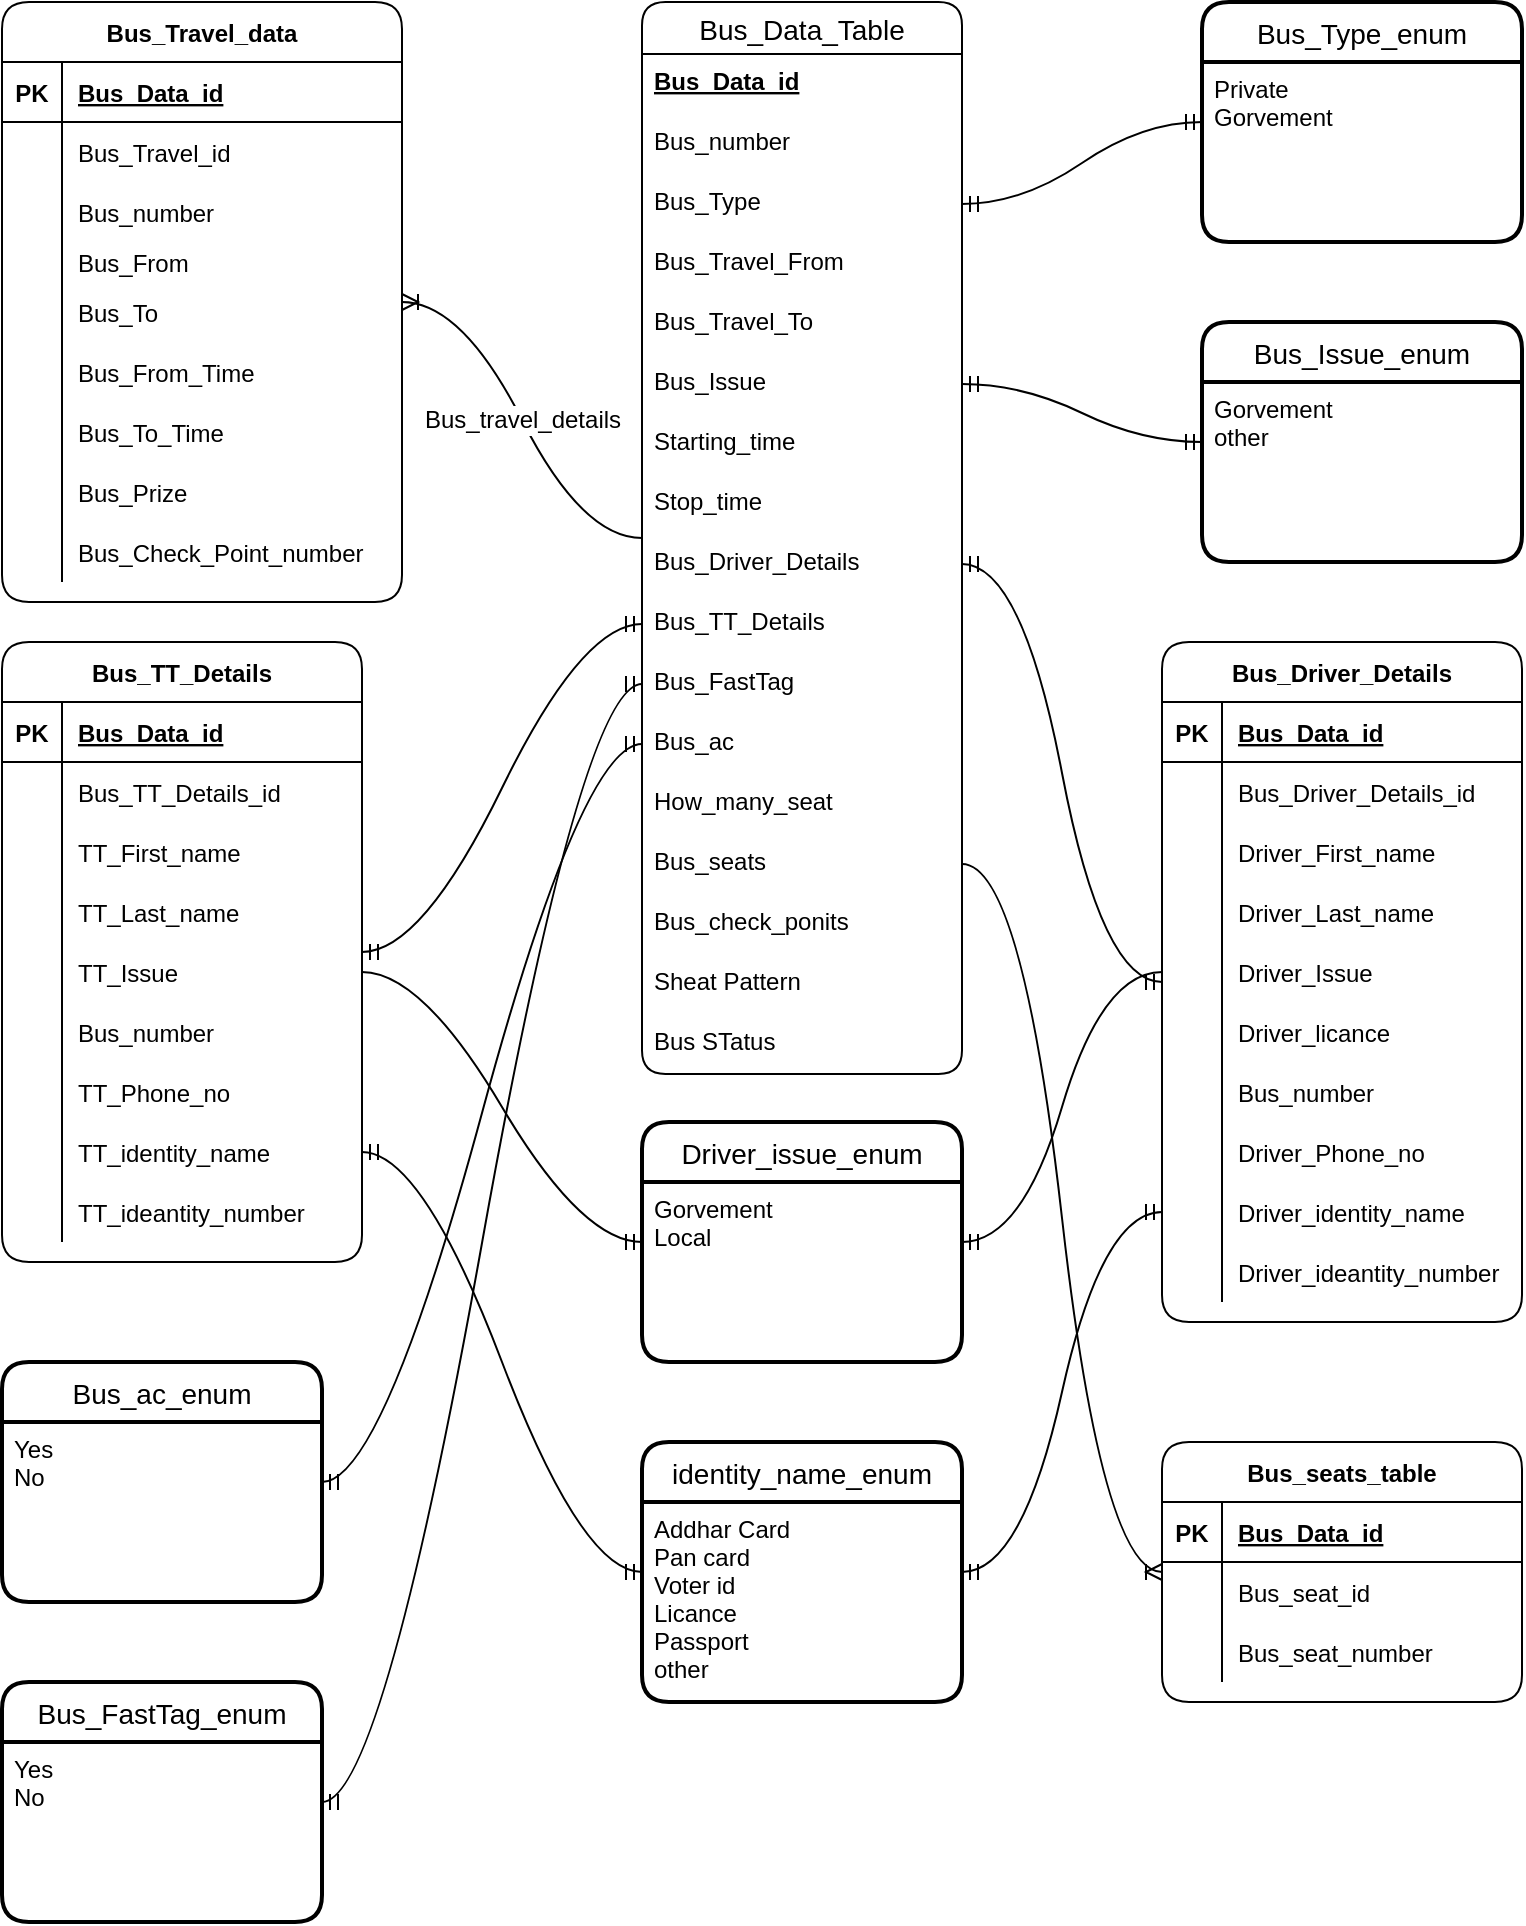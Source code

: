 <mxfile version="14.4.3" type="device"><diagram id="9c-0uJ65zHTtH5mzhC6n" name="Page-1"><mxGraphModel dx="868" dy="510" grid="1" gridSize="10" guides="1" tooltips="1" connect="1" arrows="1" fold="1" page="1" pageScale="1" pageWidth="827" pageHeight="1169" math="0" shadow="0"><root><mxCell id="0"/><mxCell id="1" parent="0"/><mxCell id="jWw1DnIVB6cG53J_kE-z-1" value="Bus_Data_Table" style="swimlane;fontStyle=0;childLayout=stackLayout;horizontal=1;startSize=26;horizontalStack=0;resizeParent=1;resizeParentMax=0;resizeLast=0;collapsible=1;marginBottom=0;align=center;fontSize=14;rounded=1;" parent="1" vertex="1"><mxGeometry x="360" y="40" width="160" height="536" as="geometry"><mxRectangle x="345" y="200" width="110" height="26" as="alternateBounds"/></mxGeometry></mxCell><mxCell id="jWw1DnIVB6cG53J_kE-z-2" value="Bus_Data_id" style="text;strokeColor=none;fillColor=none;spacingLeft=4;spacingRight=4;overflow=hidden;rotatable=0;points=[[0,0.5],[1,0.5]];portConstraint=eastwest;fontSize=12;fontStyle=5;rounded=1;" parent="jWw1DnIVB6cG53J_kE-z-1" vertex="1"><mxGeometry y="26" width="160" height="30" as="geometry"/></mxCell><mxCell id="jWw1DnIVB6cG53J_kE-z-3" value="Bus_number" style="text;strokeColor=none;fillColor=none;spacingLeft=4;spacingRight=4;overflow=hidden;rotatable=0;points=[[0,0.5],[1,0.5]];portConstraint=eastwest;fontSize=12;rounded=1;" parent="jWw1DnIVB6cG53J_kE-z-1" vertex="1"><mxGeometry y="56" width="160" height="30" as="geometry"/></mxCell><mxCell id="jWw1DnIVB6cG53J_kE-z-4" value="Bus_Type" style="text;strokeColor=none;fillColor=none;spacingLeft=4;spacingRight=4;overflow=hidden;rotatable=0;points=[[0,0.5],[1,0.5]];portConstraint=eastwest;fontSize=12;rounded=1;" parent="jWw1DnIVB6cG53J_kE-z-1" vertex="1"><mxGeometry y="86" width="160" height="30" as="geometry"/></mxCell><mxCell id="jWw1DnIVB6cG53J_kE-z-5" value="Bus_Travel_From" style="text;strokeColor=none;fillColor=none;spacingLeft=4;spacingRight=4;overflow=hidden;rotatable=0;points=[[0,0.5],[1,0.5]];portConstraint=eastwest;fontSize=12;rounded=1;" parent="jWw1DnIVB6cG53J_kE-z-1" vertex="1"><mxGeometry y="116" width="160" height="30" as="geometry"/></mxCell><mxCell id="jWw1DnIVB6cG53J_kE-z-6" value="Bus_Travel_To" style="text;strokeColor=none;fillColor=none;spacingLeft=4;spacingRight=4;overflow=hidden;rotatable=0;points=[[0,0.5],[1,0.5]];portConstraint=eastwest;fontSize=12;rounded=1;" parent="jWw1DnIVB6cG53J_kE-z-1" vertex="1"><mxGeometry y="146" width="160" height="30" as="geometry"/></mxCell><mxCell id="jWw1DnIVB6cG53J_kE-z-7" value="Bus_Issue" style="text;strokeColor=none;fillColor=none;spacingLeft=4;spacingRight=4;overflow=hidden;rotatable=0;points=[[0,0.5],[1,0.5]];portConstraint=eastwest;fontSize=12;rounded=1;" parent="jWw1DnIVB6cG53J_kE-z-1" vertex="1"><mxGeometry y="176" width="160" height="30" as="geometry"/></mxCell><mxCell id="jWw1DnIVB6cG53J_kE-z-8" value="Starting_time" style="text;strokeColor=none;fillColor=none;spacingLeft=4;spacingRight=4;overflow=hidden;rotatable=0;points=[[0,0.5],[1,0.5]];portConstraint=eastwest;fontSize=12;rounded=1;" parent="jWw1DnIVB6cG53J_kE-z-1" vertex="1"><mxGeometry y="206" width="160" height="30" as="geometry"/></mxCell><mxCell id="jWw1DnIVB6cG53J_kE-z-9" value="Stop_time" style="text;strokeColor=none;fillColor=none;spacingLeft=4;spacingRight=4;overflow=hidden;rotatable=0;points=[[0,0.5],[1,0.5]];portConstraint=eastwest;fontSize=12;rounded=1;" parent="jWw1DnIVB6cG53J_kE-z-1" vertex="1"><mxGeometry y="236" width="160" height="30" as="geometry"/></mxCell><mxCell id="jWw1DnIVB6cG53J_kE-z-10" value="Bus_Driver_Details" style="text;strokeColor=none;fillColor=none;spacingLeft=4;spacingRight=4;overflow=hidden;rotatable=0;points=[[0,0.5],[1,0.5]];portConstraint=eastwest;fontSize=12;rounded=1;" parent="jWw1DnIVB6cG53J_kE-z-1" vertex="1"><mxGeometry y="266" width="160" height="30" as="geometry"/></mxCell><mxCell id="jWw1DnIVB6cG53J_kE-z-11" value="Bus_TT_Details" style="text;strokeColor=none;fillColor=none;spacingLeft=4;spacingRight=4;overflow=hidden;rotatable=0;points=[[0,0.5],[1,0.5]];portConstraint=eastwest;fontSize=12;rounded=1;" parent="jWw1DnIVB6cG53J_kE-z-1" vertex="1"><mxGeometry y="296" width="160" height="30" as="geometry"/></mxCell><mxCell id="jWw1DnIVB6cG53J_kE-z-75" value="Bus_FastTag" style="text;strokeColor=none;fillColor=none;spacingLeft=4;spacingRight=4;overflow=hidden;rotatable=0;points=[[0,0.5],[1,0.5]];portConstraint=eastwest;fontSize=12;rounded=1;" parent="jWw1DnIVB6cG53J_kE-z-1" vertex="1"><mxGeometry y="326" width="160" height="30" as="geometry"/></mxCell><mxCell id="jWw1DnIVB6cG53J_kE-z-76" value="Bus_ac" style="text;strokeColor=none;fillColor=none;spacingLeft=4;spacingRight=4;overflow=hidden;rotatable=0;points=[[0,0.5],[1,0.5]];portConstraint=eastwest;fontSize=12;rounded=1;" parent="jWw1DnIVB6cG53J_kE-z-1" vertex="1"><mxGeometry y="356" width="160" height="30" as="geometry"/></mxCell><mxCell id="jWw1DnIVB6cG53J_kE-z-129" value="How_many_seat" style="text;strokeColor=none;fillColor=none;spacingLeft=4;spacingRight=4;overflow=hidden;rotatable=0;points=[[0,0.5],[1,0.5]];portConstraint=eastwest;fontSize=12;rounded=1;" parent="jWw1DnIVB6cG53J_kE-z-1" vertex="1"><mxGeometry y="386" width="160" height="30" as="geometry"/></mxCell><mxCell id="jWw1DnIVB6cG53J_kE-z-130" value="Bus_seats" style="text;strokeColor=none;fillColor=none;spacingLeft=4;spacingRight=4;overflow=hidden;rotatable=0;points=[[0,0.5],[1,0.5]];portConstraint=eastwest;fontSize=12;rounded=1;" parent="jWw1DnIVB6cG53J_kE-z-1" vertex="1"><mxGeometry y="416" width="160" height="30" as="geometry"/></mxCell><mxCell id="U1hpRZtDjSXzbp7E8nXz-1" value="Bus_check_ponits" style="text;strokeColor=none;fillColor=none;spacingLeft=4;spacingRight=4;overflow=hidden;rotatable=0;points=[[0,0.5],[1,0.5]];portConstraint=eastwest;fontSize=12;rounded=1;" parent="jWw1DnIVB6cG53J_kE-z-1" vertex="1"><mxGeometry y="446" width="160" height="30" as="geometry"/></mxCell><mxCell id="U1hpRZtDjSXzbp7E8nXz-5" value="Sheat Pattern" style="text;strokeColor=none;fillColor=none;spacingLeft=4;spacingRight=4;overflow=hidden;rotatable=0;points=[[0,0.5],[1,0.5]];portConstraint=eastwest;fontSize=12;rounded=1;" parent="jWw1DnIVB6cG53J_kE-z-1" vertex="1"><mxGeometry y="476" width="160" height="30" as="geometry"/></mxCell><mxCell id="pWLergH3B-e-uvQ-eTOL-3" value="Bus STatus" style="text;strokeColor=none;fillColor=none;spacingLeft=4;spacingRight=4;overflow=hidden;rotatable=0;points=[[0,0.5],[1,0.5]];portConstraint=eastwest;fontSize=12;rounded=1;" parent="jWw1DnIVB6cG53J_kE-z-1" vertex="1"><mxGeometry y="506" width="160" height="30" as="geometry"/></mxCell><mxCell id="jWw1DnIVB6cG53J_kE-z-12" value="Bus_Travel_data" style="shape=table;startSize=30;container=1;collapsible=1;childLayout=tableLayout;fixedRows=1;rowLines=0;fontStyle=1;align=center;resizeLast=1;rounded=1;" parent="1" vertex="1"><mxGeometry x="40" y="40" width="200" height="300" as="geometry"/></mxCell><mxCell id="jWw1DnIVB6cG53J_kE-z-13" value="" style="shape=partialRectangle;collapsible=0;dropTarget=0;pointerEvents=0;fillColor=none;top=0;left=0;bottom=1;right=0;points=[[0,0.5],[1,0.5]];portConstraint=eastwest;rounded=1;" parent="jWw1DnIVB6cG53J_kE-z-12" vertex="1"><mxGeometry y="30" width="200" height="30" as="geometry"/></mxCell><mxCell id="jWw1DnIVB6cG53J_kE-z-14" value="PK" style="shape=partialRectangle;connectable=0;fillColor=none;top=0;left=0;bottom=0;right=0;fontStyle=1;overflow=hidden;rounded=1;" parent="jWw1DnIVB6cG53J_kE-z-13" vertex="1"><mxGeometry width="30" height="30" as="geometry"/></mxCell><mxCell id="jWw1DnIVB6cG53J_kE-z-15" value="Bus_Data_id" style="shape=partialRectangle;connectable=0;fillColor=none;top=0;left=0;bottom=0;right=0;align=left;spacingLeft=6;fontStyle=5;overflow=hidden;rounded=1;" parent="jWw1DnIVB6cG53J_kE-z-13" vertex="1"><mxGeometry x="30" width="170" height="30" as="geometry"/></mxCell><mxCell id="jWw1DnIVB6cG53J_kE-z-16" value="" style="shape=partialRectangle;collapsible=0;dropTarget=0;pointerEvents=0;fillColor=none;top=0;left=0;bottom=0;right=0;points=[[0,0.5],[1,0.5]];portConstraint=eastwest;rounded=1;" parent="jWw1DnIVB6cG53J_kE-z-12" vertex="1"><mxGeometry y="60" width="200" height="30" as="geometry"/></mxCell><mxCell id="jWw1DnIVB6cG53J_kE-z-17" value="" style="shape=partialRectangle;connectable=0;fillColor=none;top=0;left=0;bottom=0;right=0;editable=1;overflow=hidden;rounded=1;" parent="jWw1DnIVB6cG53J_kE-z-16" vertex="1"><mxGeometry width="30" height="30" as="geometry"/></mxCell><mxCell id="jWw1DnIVB6cG53J_kE-z-18" value="Bus_Travel_id" style="shape=partialRectangle;connectable=0;fillColor=none;top=0;left=0;bottom=0;right=0;align=left;spacingLeft=6;overflow=hidden;rounded=1;" parent="jWw1DnIVB6cG53J_kE-z-16" vertex="1"><mxGeometry x="30" width="170" height="30" as="geometry"/></mxCell><mxCell id="jWw1DnIVB6cG53J_kE-z-19" value="" style="shape=partialRectangle;collapsible=0;dropTarget=0;pointerEvents=0;fillColor=none;top=0;left=0;bottom=0;right=0;points=[[0,0.5],[1,0.5]];portConstraint=eastwest;rounded=1;" parent="jWw1DnIVB6cG53J_kE-z-12" vertex="1"><mxGeometry y="90" width="200" height="30" as="geometry"/></mxCell><mxCell id="jWw1DnIVB6cG53J_kE-z-20" value="" style="shape=partialRectangle;connectable=0;fillColor=none;top=0;left=0;bottom=0;right=0;editable=1;overflow=hidden;rounded=1;" parent="jWw1DnIVB6cG53J_kE-z-19" vertex="1"><mxGeometry width="30" height="30" as="geometry"/></mxCell><mxCell id="jWw1DnIVB6cG53J_kE-z-21" value="Bus_number" style="shape=partialRectangle;connectable=0;fillColor=none;top=0;left=0;bottom=0;right=0;align=left;spacingLeft=6;overflow=hidden;rounded=1;" parent="jWw1DnIVB6cG53J_kE-z-19" vertex="1"><mxGeometry x="30" width="170" height="30" as="geometry"/></mxCell><mxCell id="jWw1DnIVB6cG53J_kE-z-22" value="" style="shape=partialRectangle;collapsible=0;dropTarget=0;pointerEvents=0;fillColor=none;top=0;left=0;bottom=0;right=0;points=[[0,0.5],[1,0.5]];portConstraint=eastwest;rounded=1;" parent="jWw1DnIVB6cG53J_kE-z-12" vertex="1"><mxGeometry y="120" width="200" height="20" as="geometry"/></mxCell><mxCell id="jWw1DnIVB6cG53J_kE-z-23" value="" style="shape=partialRectangle;connectable=0;fillColor=none;top=0;left=0;bottom=0;right=0;editable=1;overflow=hidden;rounded=1;" parent="jWw1DnIVB6cG53J_kE-z-22" vertex="1"><mxGeometry width="30" height="20" as="geometry"/></mxCell><mxCell id="jWw1DnIVB6cG53J_kE-z-24" value="Bus_From" style="shape=partialRectangle;connectable=0;fillColor=none;top=0;left=0;bottom=0;right=0;align=left;spacingLeft=6;overflow=hidden;rounded=1;" parent="jWw1DnIVB6cG53J_kE-z-22" vertex="1"><mxGeometry x="30" width="170" height="20" as="geometry"/></mxCell><mxCell id="jWw1DnIVB6cG53J_kE-z-25" value="" style="shape=partialRectangle;collapsible=0;dropTarget=0;pointerEvents=0;fillColor=none;top=0;left=0;bottom=0;right=0;points=[[0,0.5],[1,0.5]];portConstraint=eastwest;rounded=1;" parent="jWw1DnIVB6cG53J_kE-z-12" vertex="1"><mxGeometry y="140" width="200" height="30" as="geometry"/></mxCell><mxCell id="jWw1DnIVB6cG53J_kE-z-26" value="" style="shape=partialRectangle;connectable=0;fillColor=none;top=0;left=0;bottom=0;right=0;editable=1;overflow=hidden;rounded=1;" parent="jWw1DnIVB6cG53J_kE-z-25" vertex="1"><mxGeometry width="30" height="30" as="geometry"/></mxCell><mxCell id="jWw1DnIVB6cG53J_kE-z-27" value="Bus_To" style="shape=partialRectangle;connectable=0;fillColor=none;top=0;left=0;bottom=0;right=0;align=left;spacingLeft=6;overflow=hidden;rounded=1;" parent="jWw1DnIVB6cG53J_kE-z-25" vertex="1"><mxGeometry x="30" width="170" height="30" as="geometry"/></mxCell><mxCell id="jWw1DnIVB6cG53J_kE-z-28" value="" style="shape=partialRectangle;collapsible=0;dropTarget=0;pointerEvents=0;fillColor=none;top=0;left=0;bottom=0;right=0;points=[[0,0.5],[1,0.5]];portConstraint=eastwest;rounded=1;" parent="jWw1DnIVB6cG53J_kE-z-12" vertex="1"><mxGeometry y="170" width="200" height="30" as="geometry"/></mxCell><mxCell id="jWw1DnIVB6cG53J_kE-z-29" value="" style="shape=partialRectangle;connectable=0;fillColor=none;top=0;left=0;bottom=0;right=0;editable=1;overflow=hidden;rounded=1;" parent="jWw1DnIVB6cG53J_kE-z-28" vertex="1"><mxGeometry width="30" height="30" as="geometry"/></mxCell><mxCell id="jWw1DnIVB6cG53J_kE-z-30" value="Bus_From_Time" style="shape=partialRectangle;connectable=0;fillColor=none;top=0;left=0;bottom=0;right=0;align=left;spacingLeft=6;overflow=hidden;rounded=1;" parent="jWw1DnIVB6cG53J_kE-z-28" vertex="1"><mxGeometry x="30" width="170" height="30" as="geometry"/></mxCell><mxCell id="jWw1DnIVB6cG53J_kE-z-31" value="" style="shape=partialRectangle;collapsible=0;dropTarget=0;pointerEvents=0;fillColor=none;top=0;left=0;bottom=0;right=0;points=[[0,0.5],[1,0.5]];portConstraint=eastwest;rounded=1;" parent="jWw1DnIVB6cG53J_kE-z-12" vertex="1"><mxGeometry y="200" width="200" height="30" as="geometry"/></mxCell><mxCell id="jWw1DnIVB6cG53J_kE-z-32" value="" style="shape=partialRectangle;connectable=0;fillColor=none;top=0;left=0;bottom=0;right=0;editable=1;overflow=hidden;rounded=1;" parent="jWw1DnIVB6cG53J_kE-z-31" vertex="1"><mxGeometry width="30" height="30" as="geometry"/></mxCell><mxCell id="jWw1DnIVB6cG53J_kE-z-33" value="Bus_To_Time" style="shape=partialRectangle;connectable=0;fillColor=none;top=0;left=0;bottom=0;right=0;align=left;spacingLeft=6;overflow=hidden;rounded=1;" parent="jWw1DnIVB6cG53J_kE-z-31" vertex="1"><mxGeometry x="30" width="170" height="30" as="geometry"/></mxCell><mxCell id="jWw1DnIVB6cG53J_kE-z-34" value="" style="shape=partialRectangle;collapsible=0;dropTarget=0;pointerEvents=0;fillColor=none;top=0;left=0;bottom=0;right=0;points=[[0,0.5],[1,0.5]];portConstraint=eastwest;rounded=1;" parent="jWw1DnIVB6cG53J_kE-z-12" vertex="1"><mxGeometry y="230" width="200" height="30" as="geometry"/></mxCell><mxCell id="jWw1DnIVB6cG53J_kE-z-35" value="" style="shape=partialRectangle;connectable=0;fillColor=none;top=0;left=0;bottom=0;right=0;editable=1;overflow=hidden;rounded=1;" parent="jWw1DnIVB6cG53J_kE-z-34" vertex="1"><mxGeometry width="30" height="30" as="geometry"/></mxCell><mxCell id="jWw1DnIVB6cG53J_kE-z-36" value="Bus_Prize" style="shape=partialRectangle;connectable=0;fillColor=none;top=0;left=0;bottom=0;right=0;align=left;spacingLeft=6;overflow=hidden;rounded=1;" parent="jWw1DnIVB6cG53J_kE-z-34" vertex="1"><mxGeometry x="30" width="170" height="30" as="geometry"/></mxCell><mxCell id="U1hpRZtDjSXzbp7E8nXz-2" value="" style="shape=partialRectangle;collapsible=0;dropTarget=0;pointerEvents=0;fillColor=none;top=0;left=0;bottom=0;right=0;points=[[0,0.5],[1,0.5]];portConstraint=eastwest;rounded=1;" parent="jWw1DnIVB6cG53J_kE-z-12" vertex="1"><mxGeometry y="260" width="200" height="30" as="geometry"/></mxCell><mxCell id="U1hpRZtDjSXzbp7E8nXz-3" value="" style="shape=partialRectangle;connectable=0;fillColor=none;top=0;left=0;bottom=0;right=0;editable=1;overflow=hidden;rounded=1;" parent="U1hpRZtDjSXzbp7E8nXz-2" vertex="1"><mxGeometry width="30" height="30" as="geometry"/></mxCell><mxCell id="U1hpRZtDjSXzbp7E8nXz-4" value="Bus_Check_Point_number" style="shape=partialRectangle;connectable=0;fillColor=none;top=0;left=0;bottom=0;right=0;align=left;spacingLeft=6;overflow=hidden;rounded=1;" parent="U1hpRZtDjSXzbp7E8nXz-2" vertex="1"><mxGeometry x="30" width="170" height="30" as="geometry"/></mxCell><mxCell id="jWw1DnIVB6cG53J_kE-z-37" value="Bus_travel_details" style="edgeStyle=entityRelationEdgeStyle;fontSize=12;html=1;endArrow=ERoneToMany;curved=1;" parent="1" source="jWw1DnIVB6cG53J_kE-z-1" target="jWw1DnIVB6cG53J_kE-z-12" edge="1"><mxGeometry width="100" height="100" relative="1" as="geometry"><mxPoint x="430" y="351.5" as="sourcePoint"/><mxPoint x="360" y="182" as="targetPoint"/></mxGeometry></mxCell><mxCell id="jWw1DnIVB6cG53J_kE-z-38" value="Bus_Type_enum" style="swimlane;childLayout=stackLayout;horizontal=1;startSize=30;horizontalStack=0;fontSize=14;fontStyle=0;strokeWidth=2;resizeParent=0;resizeLast=1;shadow=0;dashed=0;align=center;rounded=1;" parent="1" vertex="1"><mxGeometry x="640" y="40" width="160" height="120" as="geometry"/></mxCell><mxCell id="jWw1DnIVB6cG53J_kE-z-39" value="Private&#10;Gorvement" style="align=left;strokeColor=none;fillColor=none;spacingLeft=4;fontSize=12;verticalAlign=top;resizable=0;rotatable=0;part=1;rounded=1;" parent="jWw1DnIVB6cG53J_kE-z-38" vertex="1"><mxGeometry y="30" width="160" height="90" as="geometry"/></mxCell><mxCell id="jWw1DnIVB6cG53J_kE-z-40" value="" style="edgeStyle=entityRelationEdgeStyle;fontSize=12;html=1;endArrow=ERmandOne;startArrow=ERmandOne;curved=1;" parent="1" source="jWw1DnIVB6cG53J_kE-z-4" target="jWw1DnIVB6cG53J_kE-z-38" edge="1"><mxGeometry width="100" height="100" relative="1" as="geometry"><mxPoint x="530" y="380" as="sourcePoint"/><mxPoint x="630" y="280" as="targetPoint"/></mxGeometry></mxCell><mxCell id="jWw1DnIVB6cG53J_kE-z-41" value="Bus_Issue_enum" style="swimlane;childLayout=stackLayout;horizontal=1;startSize=30;horizontalStack=0;fontSize=14;fontStyle=0;strokeWidth=2;resizeParent=0;resizeLast=1;shadow=0;dashed=0;align=center;rounded=1;" parent="1" vertex="1"><mxGeometry x="640" y="200" width="160" height="120" as="geometry"/></mxCell><mxCell id="jWw1DnIVB6cG53J_kE-z-42" value="Gorvement&#10;other&#10;" style="align=left;strokeColor=none;fillColor=none;spacingLeft=4;fontSize=12;verticalAlign=top;resizable=0;rotatable=0;part=1;rounded=1;" parent="jWw1DnIVB6cG53J_kE-z-41" vertex="1"><mxGeometry y="30" width="160" height="90" as="geometry"/></mxCell><mxCell id="jWw1DnIVB6cG53J_kE-z-43" value="" style="edgeStyle=entityRelationEdgeStyle;fontSize=12;html=1;endArrow=ERmandOne;startArrow=ERmandOne;curved=1;" parent="1" source="jWw1DnIVB6cG53J_kE-z-7" target="jWw1DnIVB6cG53J_kE-z-41" edge="1"><mxGeometry width="100" height="100" relative="1" as="geometry"><mxPoint x="490" y="351" as="sourcePoint"/><mxPoint x="590" y="270" as="targetPoint"/></mxGeometry></mxCell><mxCell id="jWw1DnIVB6cG53J_kE-z-44" value="Bus_Driver_Details" style="shape=table;startSize=30;container=1;collapsible=1;childLayout=tableLayout;fixedRows=1;rowLines=0;fontStyle=1;align=center;resizeLast=1;rounded=1;" parent="1" vertex="1"><mxGeometry x="620" y="360" width="180" height="340" as="geometry"/></mxCell><mxCell id="jWw1DnIVB6cG53J_kE-z-45" value="" style="shape=partialRectangle;collapsible=0;dropTarget=0;pointerEvents=0;fillColor=none;top=0;left=0;bottom=1;right=0;points=[[0,0.5],[1,0.5]];portConstraint=eastwest;rounded=1;" parent="jWw1DnIVB6cG53J_kE-z-44" vertex="1"><mxGeometry y="30" width="180" height="30" as="geometry"/></mxCell><mxCell id="jWw1DnIVB6cG53J_kE-z-46" value="PK" style="shape=partialRectangle;connectable=0;fillColor=none;top=0;left=0;bottom=0;right=0;fontStyle=1;overflow=hidden;rounded=1;" parent="jWw1DnIVB6cG53J_kE-z-45" vertex="1"><mxGeometry width="30" height="30" as="geometry"/></mxCell><mxCell id="jWw1DnIVB6cG53J_kE-z-47" value="Bus_Data_id" style="shape=partialRectangle;connectable=0;fillColor=none;top=0;left=0;bottom=0;right=0;align=left;spacingLeft=6;fontStyle=5;overflow=hidden;rounded=1;" parent="jWw1DnIVB6cG53J_kE-z-45" vertex="1"><mxGeometry x="30" width="150" height="30" as="geometry"/></mxCell><mxCell id="jWw1DnIVB6cG53J_kE-z-48" value="" style="shape=partialRectangle;collapsible=0;dropTarget=0;pointerEvents=0;fillColor=none;top=0;left=0;bottom=0;right=0;points=[[0,0.5],[1,0.5]];portConstraint=eastwest;rounded=1;" parent="jWw1DnIVB6cG53J_kE-z-44" vertex="1"><mxGeometry y="60" width="180" height="30" as="geometry"/></mxCell><mxCell id="jWw1DnIVB6cG53J_kE-z-49" value="" style="shape=partialRectangle;connectable=0;fillColor=none;top=0;left=0;bottom=0;right=0;editable=1;overflow=hidden;rounded=1;" parent="jWw1DnIVB6cG53J_kE-z-48" vertex="1"><mxGeometry width="30" height="30" as="geometry"/></mxCell><mxCell id="jWw1DnIVB6cG53J_kE-z-50" value="Bus_Driver_Details_id" style="shape=partialRectangle;connectable=0;fillColor=none;top=0;left=0;bottom=0;right=0;align=left;spacingLeft=6;overflow=hidden;rounded=1;" parent="jWw1DnIVB6cG53J_kE-z-48" vertex="1"><mxGeometry x="30" width="150" height="30" as="geometry"/></mxCell><mxCell id="jWw1DnIVB6cG53J_kE-z-51" value="" style="shape=partialRectangle;collapsible=0;dropTarget=0;pointerEvents=0;fillColor=none;top=0;left=0;bottom=0;right=0;points=[[0,0.5],[1,0.5]];portConstraint=eastwest;rounded=1;" parent="jWw1DnIVB6cG53J_kE-z-44" vertex="1"><mxGeometry y="90" width="180" height="30" as="geometry"/></mxCell><mxCell id="jWw1DnIVB6cG53J_kE-z-52" value="" style="shape=partialRectangle;connectable=0;fillColor=none;top=0;left=0;bottom=0;right=0;editable=1;overflow=hidden;rounded=1;" parent="jWw1DnIVB6cG53J_kE-z-51" vertex="1"><mxGeometry width="30" height="30" as="geometry"/></mxCell><mxCell id="jWw1DnIVB6cG53J_kE-z-53" value="Driver_First_name" style="shape=partialRectangle;connectable=0;fillColor=none;top=0;left=0;bottom=0;right=0;align=left;spacingLeft=6;overflow=hidden;rounded=1;" parent="jWw1DnIVB6cG53J_kE-z-51" vertex="1"><mxGeometry x="30" width="150" height="30" as="geometry"/></mxCell><mxCell id="jWw1DnIVB6cG53J_kE-z-54" value="" style="shape=partialRectangle;collapsible=0;dropTarget=0;pointerEvents=0;fillColor=none;top=0;left=0;bottom=0;right=0;points=[[0,0.5],[1,0.5]];portConstraint=eastwest;rounded=1;" parent="jWw1DnIVB6cG53J_kE-z-44" vertex="1"><mxGeometry y="120" width="180" height="30" as="geometry"/></mxCell><mxCell id="jWw1DnIVB6cG53J_kE-z-55" value="" style="shape=partialRectangle;connectable=0;fillColor=none;top=0;left=0;bottom=0;right=0;editable=1;overflow=hidden;rounded=1;" parent="jWw1DnIVB6cG53J_kE-z-54" vertex="1"><mxGeometry width="30" height="30" as="geometry"/></mxCell><mxCell id="jWw1DnIVB6cG53J_kE-z-56" value="Driver_Last_name" style="shape=partialRectangle;connectable=0;fillColor=none;top=0;left=0;bottom=0;right=0;align=left;spacingLeft=6;overflow=hidden;rounded=1;" parent="jWw1DnIVB6cG53J_kE-z-54" vertex="1"><mxGeometry x="30" width="150" height="30" as="geometry"/></mxCell><mxCell id="jWw1DnIVB6cG53J_kE-z-57" value="" style="shape=partialRectangle;collapsible=0;dropTarget=0;pointerEvents=0;fillColor=none;top=0;left=0;bottom=0;right=0;points=[[0,0.5],[1,0.5]];portConstraint=eastwest;rounded=1;" parent="jWw1DnIVB6cG53J_kE-z-44" vertex="1"><mxGeometry y="150" width="180" height="30" as="geometry"/></mxCell><mxCell id="jWw1DnIVB6cG53J_kE-z-58" value="" style="shape=partialRectangle;connectable=0;fillColor=none;top=0;left=0;bottom=0;right=0;editable=1;overflow=hidden;rounded=1;" parent="jWw1DnIVB6cG53J_kE-z-57" vertex="1"><mxGeometry width="30" height="30" as="geometry"/></mxCell><mxCell id="jWw1DnIVB6cG53J_kE-z-59" value="Driver_Issue" style="shape=partialRectangle;connectable=0;fillColor=none;top=0;left=0;bottom=0;right=0;align=left;spacingLeft=6;overflow=hidden;rounded=1;" parent="jWw1DnIVB6cG53J_kE-z-57" vertex="1"><mxGeometry x="30" width="150" height="30" as="geometry"/></mxCell><mxCell id="jWw1DnIVB6cG53J_kE-z-60" value="" style="shape=partialRectangle;collapsible=0;dropTarget=0;pointerEvents=0;fillColor=none;top=0;left=0;bottom=0;right=0;points=[[0,0.5],[1,0.5]];portConstraint=eastwest;rounded=1;" parent="jWw1DnIVB6cG53J_kE-z-44" vertex="1"><mxGeometry y="180" width="180" height="30" as="geometry"/></mxCell><mxCell id="jWw1DnIVB6cG53J_kE-z-61" value="" style="shape=partialRectangle;connectable=0;fillColor=none;top=0;left=0;bottom=0;right=0;editable=1;overflow=hidden;rounded=1;" parent="jWw1DnIVB6cG53J_kE-z-60" vertex="1"><mxGeometry width="30" height="30" as="geometry"/></mxCell><mxCell id="jWw1DnIVB6cG53J_kE-z-62" value="Driver_licance" style="shape=partialRectangle;connectable=0;fillColor=none;top=0;left=0;bottom=0;right=0;align=left;spacingLeft=6;overflow=hidden;rounded=1;" parent="jWw1DnIVB6cG53J_kE-z-60" vertex="1"><mxGeometry x="30" width="150" height="30" as="geometry"/></mxCell><mxCell id="jWw1DnIVB6cG53J_kE-z-63" value="" style="shape=partialRectangle;collapsible=0;dropTarget=0;pointerEvents=0;fillColor=none;top=0;left=0;bottom=0;right=0;points=[[0,0.5],[1,0.5]];portConstraint=eastwest;rounded=1;" parent="jWw1DnIVB6cG53J_kE-z-44" vertex="1"><mxGeometry y="210" width="180" height="30" as="geometry"/></mxCell><mxCell id="jWw1DnIVB6cG53J_kE-z-64" value="" style="shape=partialRectangle;connectable=0;fillColor=none;top=0;left=0;bottom=0;right=0;editable=1;overflow=hidden;rounded=1;" parent="jWw1DnIVB6cG53J_kE-z-63" vertex="1"><mxGeometry width="30" height="30" as="geometry"/></mxCell><mxCell id="jWw1DnIVB6cG53J_kE-z-65" value="Bus_number" style="shape=partialRectangle;connectable=0;fillColor=none;top=0;left=0;bottom=0;right=0;align=left;spacingLeft=6;overflow=hidden;rounded=1;" parent="jWw1DnIVB6cG53J_kE-z-63" vertex="1"><mxGeometry x="30" width="150" height="30" as="geometry"/></mxCell><mxCell id="jWw1DnIVB6cG53J_kE-z-66" value="" style="shape=partialRectangle;collapsible=0;dropTarget=0;pointerEvents=0;fillColor=none;top=0;left=0;bottom=0;right=0;points=[[0,0.5],[1,0.5]];portConstraint=eastwest;rounded=1;" parent="jWw1DnIVB6cG53J_kE-z-44" vertex="1"><mxGeometry y="240" width="180" height="30" as="geometry"/></mxCell><mxCell id="jWw1DnIVB6cG53J_kE-z-67" value="" style="shape=partialRectangle;connectable=0;fillColor=none;top=0;left=0;bottom=0;right=0;editable=1;overflow=hidden;rounded=1;" parent="jWw1DnIVB6cG53J_kE-z-66" vertex="1"><mxGeometry width="30" height="30" as="geometry"/></mxCell><mxCell id="jWw1DnIVB6cG53J_kE-z-68" value="Driver_Phone_no" style="shape=partialRectangle;connectable=0;fillColor=none;top=0;left=0;bottom=0;right=0;align=left;spacingLeft=6;overflow=hidden;rounded=1;" parent="jWw1DnIVB6cG53J_kE-z-66" vertex="1"><mxGeometry x="30" width="150" height="30" as="geometry"/></mxCell><mxCell id="jWw1DnIVB6cG53J_kE-z-69" value="" style="shape=partialRectangle;collapsible=0;dropTarget=0;pointerEvents=0;fillColor=none;top=0;left=0;bottom=0;right=0;points=[[0,0.5],[1,0.5]];portConstraint=eastwest;rounded=1;" parent="jWw1DnIVB6cG53J_kE-z-44" vertex="1"><mxGeometry y="270" width="180" height="30" as="geometry"/></mxCell><mxCell id="jWw1DnIVB6cG53J_kE-z-70" value="" style="shape=partialRectangle;connectable=0;fillColor=none;top=0;left=0;bottom=0;right=0;editable=1;overflow=hidden;rounded=1;" parent="jWw1DnIVB6cG53J_kE-z-69" vertex="1"><mxGeometry width="30" height="30" as="geometry"/></mxCell><mxCell id="jWw1DnIVB6cG53J_kE-z-71" value="Driver_identity_name" style="shape=partialRectangle;connectable=0;fillColor=none;top=0;left=0;bottom=0;right=0;align=left;spacingLeft=6;overflow=hidden;rounded=1;" parent="jWw1DnIVB6cG53J_kE-z-69" vertex="1"><mxGeometry x="30" width="150" height="30" as="geometry"/></mxCell><mxCell id="jWw1DnIVB6cG53J_kE-z-72" value="" style="shape=partialRectangle;collapsible=0;dropTarget=0;pointerEvents=0;fillColor=none;top=0;left=0;bottom=0;right=0;points=[[0,0.5],[1,0.5]];portConstraint=eastwest;rounded=1;" parent="jWw1DnIVB6cG53J_kE-z-44" vertex="1"><mxGeometry y="300" width="180" height="30" as="geometry"/></mxCell><mxCell id="jWw1DnIVB6cG53J_kE-z-73" value="" style="shape=partialRectangle;connectable=0;fillColor=none;top=0;left=0;bottom=0;right=0;editable=1;overflow=hidden;rounded=1;" parent="jWw1DnIVB6cG53J_kE-z-72" vertex="1"><mxGeometry width="30" height="30" as="geometry"/></mxCell><mxCell id="jWw1DnIVB6cG53J_kE-z-74" value="Driver_ideantity_number" style="shape=partialRectangle;connectable=0;fillColor=none;top=0;left=0;bottom=0;right=0;align=left;spacingLeft=6;overflow=hidden;rounded=1;" parent="jWw1DnIVB6cG53J_kE-z-72" vertex="1"><mxGeometry x="30" width="150" height="30" as="geometry"/></mxCell><mxCell id="jWw1DnIVB6cG53J_kE-z-77" value="" style="edgeStyle=entityRelationEdgeStyle;fontSize=12;html=1;endArrow=ERmandOne;startArrow=ERmandOne;curved=1;" parent="1" source="jWw1DnIVB6cG53J_kE-z-10" target="jWw1DnIVB6cG53J_kE-z-44" edge="1"><mxGeometry width="100" height="100" relative="1" as="geometry"><mxPoint x="520" y="500" as="sourcePoint"/><mxPoint x="620" y="400" as="targetPoint"/></mxGeometry></mxCell><mxCell id="jWw1DnIVB6cG53J_kE-z-78" value="Bus_TT_Details" style="shape=table;startSize=30;container=1;collapsible=1;childLayout=tableLayout;fixedRows=1;rowLines=0;fontStyle=1;align=center;resizeLast=1;rounded=1;" parent="1" vertex="1"><mxGeometry x="40" y="360" width="180" height="310" as="geometry"/></mxCell><mxCell id="jWw1DnIVB6cG53J_kE-z-79" value="" style="shape=partialRectangle;collapsible=0;dropTarget=0;pointerEvents=0;fillColor=none;top=0;left=0;bottom=1;right=0;points=[[0,0.5],[1,0.5]];portConstraint=eastwest;rounded=1;" parent="jWw1DnIVB6cG53J_kE-z-78" vertex="1"><mxGeometry y="30" width="180" height="30" as="geometry"/></mxCell><mxCell id="jWw1DnIVB6cG53J_kE-z-80" value="PK" style="shape=partialRectangle;connectable=0;fillColor=none;top=0;left=0;bottom=0;right=0;fontStyle=1;overflow=hidden;rounded=1;" parent="jWw1DnIVB6cG53J_kE-z-79" vertex="1"><mxGeometry width="30" height="30" as="geometry"/></mxCell><mxCell id="jWw1DnIVB6cG53J_kE-z-81" value="Bus_Data_id" style="shape=partialRectangle;connectable=0;fillColor=none;top=0;left=0;bottom=0;right=0;align=left;spacingLeft=6;fontStyle=5;overflow=hidden;rounded=1;" parent="jWw1DnIVB6cG53J_kE-z-79" vertex="1"><mxGeometry x="30" width="150" height="30" as="geometry"/></mxCell><mxCell id="jWw1DnIVB6cG53J_kE-z-82" value="" style="shape=partialRectangle;collapsible=0;dropTarget=0;pointerEvents=0;fillColor=none;top=0;left=0;bottom=0;right=0;points=[[0,0.5],[1,0.5]];portConstraint=eastwest;rounded=1;" parent="jWw1DnIVB6cG53J_kE-z-78" vertex="1"><mxGeometry y="60" width="180" height="30" as="geometry"/></mxCell><mxCell id="jWw1DnIVB6cG53J_kE-z-83" value="" style="shape=partialRectangle;connectable=0;fillColor=none;top=0;left=0;bottom=0;right=0;editable=1;overflow=hidden;rounded=1;" parent="jWw1DnIVB6cG53J_kE-z-82" vertex="1"><mxGeometry width="30" height="30" as="geometry"/></mxCell><mxCell id="jWw1DnIVB6cG53J_kE-z-84" value="Bus_TT_Details_id" style="shape=partialRectangle;connectable=0;fillColor=none;top=0;left=0;bottom=0;right=0;align=left;spacingLeft=6;overflow=hidden;rounded=1;" parent="jWw1DnIVB6cG53J_kE-z-82" vertex="1"><mxGeometry x="30" width="150" height="30" as="geometry"/></mxCell><mxCell id="jWw1DnIVB6cG53J_kE-z-85" value="" style="shape=partialRectangle;collapsible=0;dropTarget=0;pointerEvents=0;fillColor=none;top=0;left=0;bottom=0;right=0;points=[[0,0.5],[1,0.5]];portConstraint=eastwest;rounded=1;" parent="jWw1DnIVB6cG53J_kE-z-78" vertex="1"><mxGeometry y="90" width="180" height="30" as="geometry"/></mxCell><mxCell id="jWw1DnIVB6cG53J_kE-z-86" value="" style="shape=partialRectangle;connectable=0;fillColor=none;top=0;left=0;bottom=0;right=0;editable=1;overflow=hidden;rounded=1;" parent="jWw1DnIVB6cG53J_kE-z-85" vertex="1"><mxGeometry width="30" height="30" as="geometry"/></mxCell><mxCell id="jWw1DnIVB6cG53J_kE-z-87" value="TT_First_name" style="shape=partialRectangle;connectable=0;fillColor=none;top=0;left=0;bottom=0;right=0;align=left;spacingLeft=6;overflow=hidden;rounded=1;" parent="jWw1DnIVB6cG53J_kE-z-85" vertex="1"><mxGeometry x="30" width="150" height="30" as="geometry"/></mxCell><mxCell id="jWw1DnIVB6cG53J_kE-z-88" value="" style="shape=partialRectangle;collapsible=0;dropTarget=0;pointerEvents=0;fillColor=none;top=0;left=0;bottom=0;right=0;points=[[0,0.5],[1,0.5]];portConstraint=eastwest;rounded=1;" parent="jWw1DnIVB6cG53J_kE-z-78" vertex="1"><mxGeometry y="120" width="180" height="30" as="geometry"/></mxCell><mxCell id="jWw1DnIVB6cG53J_kE-z-89" value="" style="shape=partialRectangle;connectable=0;fillColor=none;top=0;left=0;bottom=0;right=0;editable=1;overflow=hidden;rounded=1;" parent="jWw1DnIVB6cG53J_kE-z-88" vertex="1"><mxGeometry width="30" height="30" as="geometry"/></mxCell><mxCell id="jWw1DnIVB6cG53J_kE-z-90" value="TT_Last_name" style="shape=partialRectangle;connectable=0;fillColor=none;top=0;left=0;bottom=0;right=0;align=left;spacingLeft=6;overflow=hidden;rounded=1;" parent="jWw1DnIVB6cG53J_kE-z-88" vertex="1"><mxGeometry x="30" width="150" height="30" as="geometry"/></mxCell><mxCell id="jWw1DnIVB6cG53J_kE-z-91" value="" style="shape=partialRectangle;collapsible=0;dropTarget=0;pointerEvents=0;fillColor=none;top=0;left=0;bottom=0;right=0;points=[[0,0.5],[1,0.5]];portConstraint=eastwest;rounded=1;" parent="jWw1DnIVB6cG53J_kE-z-78" vertex="1"><mxGeometry y="150" width="180" height="30" as="geometry"/></mxCell><mxCell id="jWw1DnIVB6cG53J_kE-z-92" value="" style="shape=partialRectangle;connectable=0;fillColor=none;top=0;left=0;bottom=0;right=0;editable=1;overflow=hidden;rounded=1;" parent="jWw1DnIVB6cG53J_kE-z-91" vertex="1"><mxGeometry width="30" height="30" as="geometry"/></mxCell><mxCell id="jWw1DnIVB6cG53J_kE-z-93" value="TT_Issue" style="shape=partialRectangle;connectable=0;fillColor=none;top=0;left=0;bottom=0;right=0;align=left;spacingLeft=6;overflow=hidden;rounded=1;" parent="jWw1DnIVB6cG53J_kE-z-91" vertex="1"><mxGeometry x="30" width="150" height="30" as="geometry"/></mxCell><mxCell id="jWw1DnIVB6cG53J_kE-z-97" value="" style="shape=partialRectangle;collapsible=0;dropTarget=0;pointerEvents=0;fillColor=none;top=0;left=0;bottom=0;right=0;points=[[0,0.5],[1,0.5]];portConstraint=eastwest;rounded=1;" parent="jWw1DnIVB6cG53J_kE-z-78" vertex="1"><mxGeometry y="180" width="180" height="30" as="geometry"/></mxCell><mxCell id="jWw1DnIVB6cG53J_kE-z-98" value="" style="shape=partialRectangle;connectable=0;fillColor=none;top=0;left=0;bottom=0;right=0;editable=1;overflow=hidden;rounded=1;" parent="jWw1DnIVB6cG53J_kE-z-97" vertex="1"><mxGeometry width="30" height="30" as="geometry"/></mxCell><mxCell id="jWw1DnIVB6cG53J_kE-z-99" value="Bus_number" style="shape=partialRectangle;connectable=0;fillColor=none;top=0;left=0;bottom=0;right=0;align=left;spacingLeft=6;overflow=hidden;rounded=1;" parent="jWw1DnIVB6cG53J_kE-z-97" vertex="1"><mxGeometry x="30" width="150" height="30" as="geometry"/></mxCell><mxCell id="jWw1DnIVB6cG53J_kE-z-100" value="" style="shape=partialRectangle;collapsible=0;dropTarget=0;pointerEvents=0;fillColor=none;top=0;left=0;bottom=0;right=0;points=[[0,0.5],[1,0.5]];portConstraint=eastwest;rounded=1;" parent="jWw1DnIVB6cG53J_kE-z-78" vertex="1"><mxGeometry y="210" width="180" height="30" as="geometry"/></mxCell><mxCell id="jWw1DnIVB6cG53J_kE-z-101" value="" style="shape=partialRectangle;connectable=0;fillColor=none;top=0;left=0;bottom=0;right=0;editable=1;overflow=hidden;rounded=1;" parent="jWw1DnIVB6cG53J_kE-z-100" vertex="1"><mxGeometry width="30" height="30" as="geometry"/></mxCell><mxCell id="jWw1DnIVB6cG53J_kE-z-102" value="TT_Phone_no" style="shape=partialRectangle;connectable=0;fillColor=none;top=0;left=0;bottom=0;right=0;align=left;spacingLeft=6;overflow=hidden;rounded=1;" parent="jWw1DnIVB6cG53J_kE-z-100" vertex="1"><mxGeometry x="30" width="150" height="30" as="geometry"/></mxCell><mxCell id="jWw1DnIVB6cG53J_kE-z-103" value="" style="shape=partialRectangle;collapsible=0;dropTarget=0;pointerEvents=0;fillColor=none;top=0;left=0;bottom=0;right=0;points=[[0,0.5],[1,0.5]];portConstraint=eastwest;rounded=1;" parent="jWw1DnIVB6cG53J_kE-z-78" vertex="1"><mxGeometry y="240" width="180" height="30" as="geometry"/></mxCell><mxCell id="jWw1DnIVB6cG53J_kE-z-104" value="" style="shape=partialRectangle;connectable=0;fillColor=none;top=0;left=0;bottom=0;right=0;editable=1;overflow=hidden;rounded=1;" parent="jWw1DnIVB6cG53J_kE-z-103" vertex="1"><mxGeometry width="30" height="30" as="geometry"/></mxCell><mxCell id="jWw1DnIVB6cG53J_kE-z-105" value="TT_identity_name" style="shape=partialRectangle;connectable=0;fillColor=none;top=0;left=0;bottom=0;right=0;align=left;spacingLeft=6;overflow=hidden;rounded=1;" parent="jWw1DnIVB6cG53J_kE-z-103" vertex="1"><mxGeometry x="30" width="150" height="30" as="geometry"/></mxCell><mxCell id="jWw1DnIVB6cG53J_kE-z-106" value="" style="shape=partialRectangle;collapsible=0;dropTarget=0;pointerEvents=0;fillColor=none;top=0;left=0;bottom=0;right=0;points=[[0,0.5],[1,0.5]];portConstraint=eastwest;rounded=1;" parent="jWw1DnIVB6cG53J_kE-z-78" vertex="1"><mxGeometry y="270" width="180" height="30" as="geometry"/></mxCell><mxCell id="jWw1DnIVB6cG53J_kE-z-107" value="" style="shape=partialRectangle;connectable=0;fillColor=none;top=0;left=0;bottom=0;right=0;editable=1;overflow=hidden;rounded=1;" parent="jWw1DnIVB6cG53J_kE-z-106" vertex="1"><mxGeometry width="30" height="30" as="geometry"/></mxCell><mxCell id="jWw1DnIVB6cG53J_kE-z-108" value="TT_ideantity_number" style="shape=partialRectangle;connectable=0;fillColor=none;top=0;left=0;bottom=0;right=0;align=left;spacingLeft=6;overflow=hidden;rounded=1;" parent="jWw1DnIVB6cG53J_kE-z-106" vertex="1"><mxGeometry x="30" width="150" height="30" as="geometry"/></mxCell><mxCell id="jWw1DnIVB6cG53J_kE-z-115" value="" style="edgeStyle=entityRelationEdgeStyle;fontSize=12;html=1;endArrow=ERmandOne;startArrow=ERmandOne;curved=1;" parent="1" source="jWw1DnIVB6cG53J_kE-z-78" target="jWw1DnIVB6cG53J_kE-z-11" edge="1"><mxGeometry width="100" height="100" relative="1" as="geometry"><mxPoint x="270" y="420" as="sourcePoint"/><mxPoint x="360" y="569" as="targetPoint"/></mxGeometry></mxCell><mxCell id="jWw1DnIVB6cG53J_kE-z-116" value="Driver_issue_enum" style="swimlane;childLayout=stackLayout;horizontal=1;startSize=30;horizontalStack=0;fontSize=14;fontStyle=0;strokeWidth=2;resizeParent=0;resizeLast=1;shadow=0;dashed=0;align=center;rounded=1;" parent="1" vertex="1"><mxGeometry x="360" y="600" width="160" height="120" as="geometry"/></mxCell><mxCell id="jWw1DnIVB6cG53J_kE-z-117" value="Gorvement&#10;Local" style="align=left;strokeColor=none;fillColor=none;spacingLeft=4;fontSize=12;verticalAlign=top;resizable=0;rotatable=0;part=1;rounded=1;" parent="jWw1DnIVB6cG53J_kE-z-116" vertex="1"><mxGeometry y="30" width="160" height="90" as="geometry"/></mxCell><mxCell id="jWw1DnIVB6cG53J_kE-z-120" value="" style="edgeStyle=entityRelationEdgeStyle;fontSize=12;html=1;endArrow=ERmandOne;curved=1;" parent="1" source="jWw1DnIVB6cG53J_kE-z-91" target="jWw1DnIVB6cG53J_kE-z-116" edge="1"><mxGeometry width="100" height="100" relative="1" as="geometry"><mxPoint x="300" y="800" as="sourcePoint"/><mxPoint x="400" y="700" as="targetPoint"/></mxGeometry></mxCell><mxCell id="jWw1DnIVB6cG53J_kE-z-121" value="" style="edgeStyle=entityRelationEdgeStyle;fontSize=12;html=1;endArrow=ERmandOne;curved=1;" parent="1" source="jWw1DnIVB6cG53J_kE-z-57" target="jWw1DnIVB6cG53J_kE-z-116" edge="1"><mxGeometry width="100" height="100" relative="1" as="geometry"><mxPoint x="480" y="480" as="sourcePoint"/><mxPoint x="570" y="570" as="targetPoint"/></mxGeometry></mxCell><mxCell id="jWw1DnIVB6cG53J_kE-z-122" value="identity_name_enum" style="swimlane;childLayout=stackLayout;horizontal=1;startSize=30;horizontalStack=0;fontSize=14;fontStyle=0;strokeWidth=2;resizeParent=0;resizeLast=1;shadow=0;dashed=0;align=center;rounded=1;" parent="1" vertex="1"><mxGeometry x="360" y="760" width="160" height="130" as="geometry"/></mxCell><mxCell id="jWw1DnIVB6cG53J_kE-z-123" value="Addhar Card&#10;Pan card&#10;Voter id&#10;Licance&#10;Passport&#10;other" style="align=left;strokeColor=none;fillColor=none;spacingLeft=4;fontSize=12;verticalAlign=top;resizable=0;rotatable=0;part=1;rounded=1;" parent="jWw1DnIVB6cG53J_kE-z-122" vertex="1"><mxGeometry y="30" width="160" height="100" as="geometry"/></mxCell><mxCell id="jWw1DnIVB6cG53J_kE-z-124" value="" style="edgeStyle=entityRelationEdgeStyle;fontSize=12;html=1;endArrow=ERmandOne;startArrow=ERmandOne;curved=1;" parent="1" source="jWw1DnIVB6cG53J_kE-z-103" target="jWw1DnIVB6cG53J_kE-z-122" edge="1"><mxGeometry width="100" height="100" relative="1" as="geometry"><mxPoint x="240" y="749" as="sourcePoint"/><mxPoint x="330" y="630" as="targetPoint"/></mxGeometry></mxCell><mxCell id="jWw1DnIVB6cG53J_kE-z-125" value="" style="edgeStyle=entityRelationEdgeStyle;fontSize=12;html=1;endArrow=ERmandOne;startArrow=ERmandOne;curved=1;" parent="1" source="jWw1DnIVB6cG53J_kE-z-122" target="jWw1DnIVB6cG53J_kE-z-69" edge="1"><mxGeometry width="100" height="100" relative="1" as="geometry"><mxPoint x="530" y="620" as="sourcePoint"/><mxPoint x="620" y="705" as="targetPoint"/></mxGeometry></mxCell><mxCell id="jWw1DnIVB6cG53J_kE-z-131" value="Bus_seats_table" style="shape=table;startSize=30;container=1;collapsible=1;childLayout=tableLayout;fixedRows=1;rowLines=0;fontStyle=1;align=center;resizeLast=1;rounded=1;" parent="1" vertex="1"><mxGeometry x="620" y="760" width="180" height="130" as="geometry"/></mxCell><mxCell id="jWw1DnIVB6cG53J_kE-z-132" value="" style="shape=partialRectangle;collapsible=0;dropTarget=0;pointerEvents=0;fillColor=none;top=0;left=0;bottom=1;right=0;points=[[0,0.5],[1,0.5]];portConstraint=eastwest;rounded=1;" parent="jWw1DnIVB6cG53J_kE-z-131" vertex="1"><mxGeometry y="30" width="180" height="30" as="geometry"/></mxCell><mxCell id="jWw1DnIVB6cG53J_kE-z-133" value="PK" style="shape=partialRectangle;connectable=0;fillColor=none;top=0;left=0;bottom=0;right=0;fontStyle=1;overflow=hidden;rounded=1;" parent="jWw1DnIVB6cG53J_kE-z-132" vertex="1"><mxGeometry width="30" height="30" as="geometry"/></mxCell><mxCell id="jWw1DnIVB6cG53J_kE-z-134" value="Bus_Data_id" style="shape=partialRectangle;connectable=0;fillColor=none;top=0;left=0;bottom=0;right=0;align=left;spacingLeft=6;fontStyle=5;overflow=hidden;rounded=1;" parent="jWw1DnIVB6cG53J_kE-z-132" vertex="1"><mxGeometry x="30" width="150" height="30" as="geometry"/></mxCell><mxCell id="jWw1DnIVB6cG53J_kE-z-135" value="" style="shape=partialRectangle;collapsible=0;dropTarget=0;pointerEvents=0;fillColor=none;top=0;left=0;bottom=0;right=0;points=[[0,0.5],[1,0.5]];portConstraint=eastwest;rounded=1;" parent="jWw1DnIVB6cG53J_kE-z-131" vertex="1"><mxGeometry y="60" width="180" height="30" as="geometry"/></mxCell><mxCell id="jWw1DnIVB6cG53J_kE-z-136" value="" style="shape=partialRectangle;connectable=0;fillColor=none;top=0;left=0;bottom=0;right=0;editable=1;overflow=hidden;rounded=1;" parent="jWw1DnIVB6cG53J_kE-z-135" vertex="1"><mxGeometry width="30" height="30" as="geometry"/></mxCell><mxCell id="jWw1DnIVB6cG53J_kE-z-137" value="Bus_seat_id" style="shape=partialRectangle;connectable=0;fillColor=none;top=0;left=0;bottom=0;right=0;align=left;spacingLeft=6;overflow=hidden;rounded=1;" parent="jWw1DnIVB6cG53J_kE-z-135" vertex="1"><mxGeometry x="30" width="150" height="30" as="geometry"/></mxCell><mxCell id="jWw1DnIVB6cG53J_kE-z-159" value="" style="shape=partialRectangle;collapsible=0;dropTarget=0;pointerEvents=0;fillColor=none;top=0;left=0;bottom=0;right=0;points=[[0,0.5],[1,0.5]];portConstraint=eastwest;rounded=1;" parent="jWw1DnIVB6cG53J_kE-z-131" vertex="1"><mxGeometry y="90" width="180" height="30" as="geometry"/></mxCell><mxCell id="jWw1DnIVB6cG53J_kE-z-160" value="" style="shape=partialRectangle;connectable=0;fillColor=none;top=0;left=0;bottom=0;right=0;editable=1;overflow=hidden;rounded=1;" parent="jWw1DnIVB6cG53J_kE-z-159" vertex="1"><mxGeometry width="30" height="30" as="geometry"/></mxCell><mxCell id="jWw1DnIVB6cG53J_kE-z-161" value="Bus_seat_number" style="shape=partialRectangle;connectable=0;fillColor=none;top=0;left=0;bottom=0;right=0;align=left;spacingLeft=6;overflow=hidden;rounded=1;" parent="jWw1DnIVB6cG53J_kE-z-159" vertex="1"><mxGeometry x="30" width="150" height="30" as="geometry"/></mxCell><mxCell id="jWw1DnIVB6cG53J_kE-z-162" value="" style="edgeStyle=entityRelationEdgeStyle;fontSize=12;html=1;endArrow=ERoneToMany;curved=1;" parent="1" source="jWw1DnIVB6cG53J_kE-z-130" target="jWw1DnIVB6cG53J_kE-z-131" edge="1"><mxGeometry width="100" height="100" relative="1" as="geometry"><mxPoint x="520" y="890" as="sourcePoint"/><mxPoint x="620" y="790" as="targetPoint"/></mxGeometry></mxCell><mxCell id="x4UeHYH_5yQVeRpN1Byv-1" value="Bus_ac_enum" style="swimlane;childLayout=stackLayout;horizontal=1;startSize=30;horizontalStack=0;fontSize=14;fontStyle=0;strokeWidth=2;resizeParent=0;resizeLast=1;shadow=0;dashed=0;align=center;rounded=1;" parent="1" vertex="1"><mxGeometry x="40" y="720" width="160" height="120" as="geometry"/></mxCell><mxCell id="x4UeHYH_5yQVeRpN1Byv-2" value="Yes&#10;No" style="align=left;strokeColor=none;fillColor=none;spacingLeft=4;fontSize=12;verticalAlign=top;resizable=0;rotatable=0;part=1;rounded=1;" parent="x4UeHYH_5yQVeRpN1Byv-1" vertex="1"><mxGeometry y="30" width="160" height="90" as="geometry"/></mxCell><mxCell id="x4UeHYH_5yQVeRpN1Byv-5" value="" style="edgeStyle=entityRelationEdgeStyle;fontSize=12;html=1;endArrow=ERmandOne;startArrow=ERmandOne;curved=1;" parent="1" source="x4UeHYH_5yQVeRpN1Byv-1" target="jWw1DnIVB6cG53J_kE-z-76" edge="1"><mxGeometry width="100" height="100" relative="1" as="geometry"><mxPoint x="250" y="690" as="sourcePoint"/><mxPoint x="340" y="795" as="targetPoint"/></mxGeometry></mxCell><mxCell id="x4UeHYH_5yQVeRpN1Byv-6" value="Bus_FastTag_enum" style="swimlane;childLayout=stackLayout;horizontal=1;startSize=30;horizontalStack=0;fontSize=14;fontStyle=0;strokeWidth=2;resizeParent=0;resizeLast=1;shadow=0;dashed=0;align=center;rounded=1;" parent="1" vertex="1"><mxGeometry x="40" y="880" width="160" height="120" as="geometry"/></mxCell><mxCell id="x4UeHYH_5yQVeRpN1Byv-7" value="Yes&#10;No" style="align=left;strokeColor=none;fillColor=none;spacingLeft=4;fontSize=12;verticalAlign=top;resizable=0;rotatable=0;part=1;rounded=1;" parent="x4UeHYH_5yQVeRpN1Byv-6" vertex="1"><mxGeometry y="30" width="160" height="90" as="geometry"/></mxCell><mxCell id="x4UeHYH_5yQVeRpN1Byv-9" value="" style="edgeStyle=entityRelationEdgeStyle;fontSize=12;html=1;endArrow=ERmandOne;startArrow=ERmandOne;curved=1;" parent="1" source="x4UeHYH_5yQVeRpN1Byv-6" target="jWw1DnIVB6cG53J_kE-z-75" edge="1"><mxGeometry width="100" height="100" relative="1" as="geometry"><mxPoint x="260" y="909" as="sourcePoint"/><mxPoint x="330" y="470" as="targetPoint"/></mxGeometry></mxCell></root></mxGraphModel></diagram></mxfile>